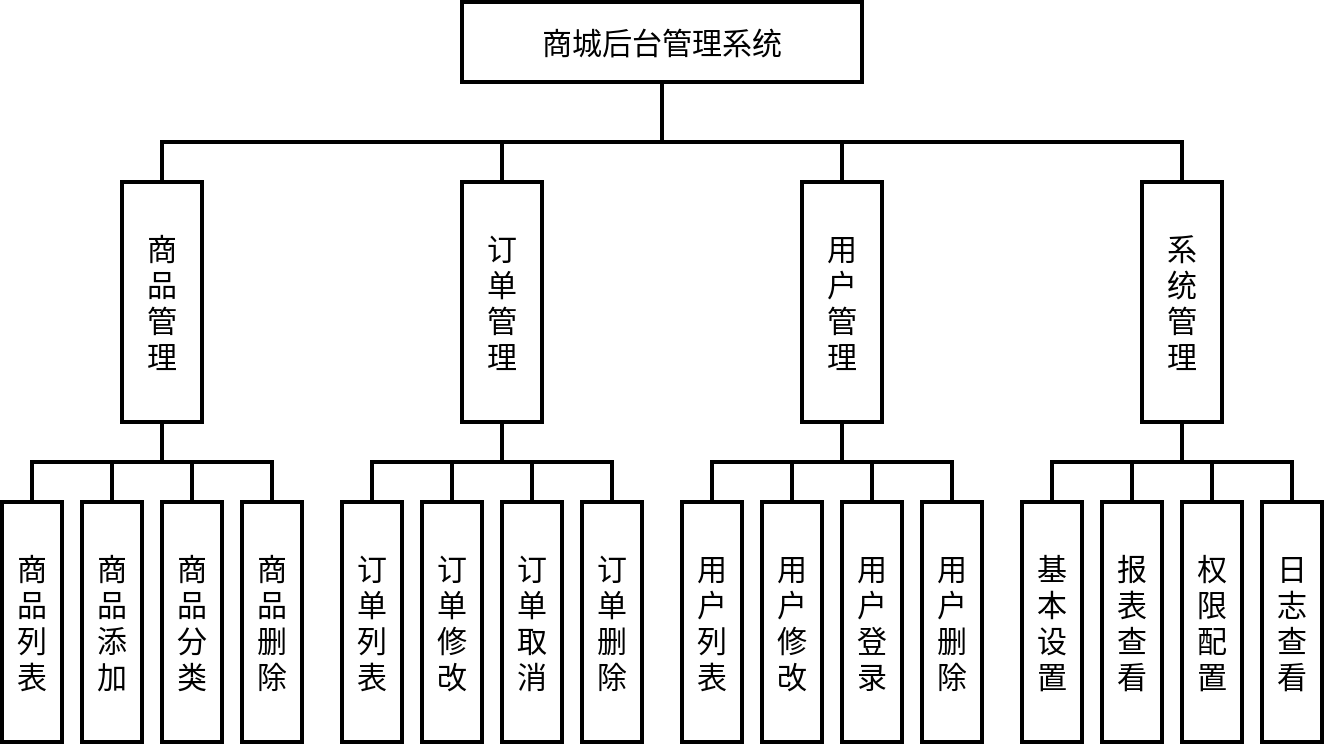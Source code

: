 <mxfile version="14.2.7" type="github">
  <diagram id="9DlxXxS-Yl2vDyM1FH8x" name="第 1 页">
    <mxGraphModel dx="966" dy="589" grid="1" gridSize="10" guides="1" tooltips="1" connect="1" arrows="1" fold="1" page="1" pageScale="1" pageWidth="827" pageHeight="1169" math="0" shadow="0">
      <root>
        <mxCell id="0" />
        <mxCell id="1" parent="0" />
        <mxCell id="U65V9xLkP2mjARDgGnuH-1" value="&lt;font style=&quot;font-size: 15px&quot;&gt;商城后台管理系统&lt;/font&gt;" style="rounded=0;whiteSpace=wrap;html=1;strokeWidth=2;" vertex="1" parent="1">
          <mxGeometry x="270" y="110" width="200" height="40" as="geometry" />
        </mxCell>
        <mxCell id="U65V9xLkP2mjARDgGnuH-2" value="商&lt;br style=&quot;font-size: 15px;&quot;&gt;品&lt;br style=&quot;font-size: 15px;&quot;&gt;管&lt;br style=&quot;font-size: 15px;&quot;&gt;理" style="rounded=0;whiteSpace=wrap;html=1;strokeWidth=2;fontSize=15;" vertex="1" parent="1">
          <mxGeometry x="100" y="200" width="40" height="120" as="geometry" />
        </mxCell>
        <mxCell id="U65V9xLkP2mjARDgGnuH-3" value="订&lt;br&gt;单&lt;br&gt;管&lt;br&gt;理" style="rounded=0;whiteSpace=wrap;html=1;strokeWidth=2;fontSize=15;" vertex="1" parent="1">
          <mxGeometry x="270" y="200" width="40" height="120" as="geometry" />
        </mxCell>
        <mxCell id="U65V9xLkP2mjARDgGnuH-4" value="用&lt;br&gt;户&lt;br&gt;管&lt;br&gt;理" style="rounded=0;whiteSpace=wrap;html=1;strokeWidth=2;fontSize=15;" vertex="1" parent="1">
          <mxGeometry x="440" y="200" width="40" height="120" as="geometry" />
        </mxCell>
        <mxCell id="U65V9xLkP2mjARDgGnuH-5" value="系&lt;br&gt;统&lt;br&gt;管&lt;br&gt;理" style="rounded=0;whiteSpace=wrap;html=1;strokeWidth=2;fontSize=15;" vertex="1" parent="1">
          <mxGeometry x="610" y="200" width="40" height="120" as="geometry" />
        </mxCell>
        <mxCell id="U65V9xLkP2mjARDgGnuH-6" value="" style="endArrow=none;html=1;fontSize=15;strokeWidth=2;rounded=0;exitX=0.5;exitY=0;exitDx=0;exitDy=0;entryX=0.5;entryY=1;entryDx=0;entryDy=0;" edge="1" parent="1" source="U65V9xLkP2mjARDgGnuH-2" target="U65V9xLkP2mjARDgGnuH-1">
          <mxGeometry width="50" height="50" relative="1" as="geometry">
            <mxPoint x="50" y="210" as="sourcePoint" />
            <mxPoint x="100" y="160" as="targetPoint" />
            <Array as="points">
              <mxPoint x="120" y="180" />
              <mxPoint x="370" y="180" />
            </Array>
          </mxGeometry>
        </mxCell>
        <mxCell id="U65V9xLkP2mjARDgGnuH-7" value="" style="endArrow=none;html=1;strokeWidth=2;fontSize=15;exitX=0.5;exitY=0;exitDx=0;exitDy=0;entryX=0.5;entryY=1;entryDx=0;entryDy=0;rounded=0;" edge="1" parent="1" source="U65V9xLkP2mjARDgGnuH-3" target="U65V9xLkP2mjARDgGnuH-1">
          <mxGeometry width="50" height="50" relative="1" as="geometry">
            <mxPoint x="260" y="240" as="sourcePoint" />
            <mxPoint x="310" y="190" as="targetPoint" />
            <Array as="points">
              <mxPoint x="290" y="180" />
              <mxPoint x="370" y="180" />
            </Array>
          </mxGeometry>
        </mxCell>
        <mxCell id="U65V9xLkP2mjARDgGnuH-8" value="" style="endArrow=none;html=1;strokeWidth=2;fontSize=15;exitX=0.5;exitY=0;exitDx=0;exitDy=0;entryX=0.5;entryY=1;entryDx=0;entryDy=0;rounded=0;" edge="1" parent="1" source="U65V9xLkP2mjARDgGnuH-5" target="U65V9xLkP2mjARDgGnuH-1">
          <mxGeometry width="50" height="50" relative="1" as="geometry">
            <mxPoint x="580" y="350" as="sourcePoint" />
            <mxPoint x="630" y="300" as="targetPoint" />
            <Array as="points">
              <mxPoint x="630" y="180" />
              <mxPoint x="370" y="180" />
            </Array>
          </mxGeometry>
        </mxCell>
        <mxCell id="U65V9xLkP2mjARDgGnuH-9" value="" style="endArrow=none;html=1;strokeWidth=2;fontSize=15;exitX=0.5;exitY=0;exitDx=0;exitDy=0;entryX=0.5;entryY=1;entryDx=0;entryDy=0;rounded=0;" edge="1" parent="1" source="U65V9xLkP2mjARDgGnuH-4" target="U65V9xLkP2mjARDgGnuH-1">
          <mxGeometry width="50" height="50" relative="1" as="geometry">
            <mxPoint x="320" y="430" as="sourcePoint" />
            <mxPoint x="370" y="380" as="targetPoint" />
            <Array as="points">
              <mxPoint x="460" y="180" />
              <mxPoint x="370" y="180" />
            </Array>
          </mxGeometry>
        </mxCell>
        <mxCell id="U65V9xLkP2mjARDgGnuH-10" value="商品列表" style="rounded=0;whiteSpace=wrap;html=1;strokeWidth=2;fontSize=15;" vertex="1" parent="1">
          <mxGeometry x="40" y="360" width="30" height="120" as="geometry" />
        </mxCell>
        <mxCell id="U65V9xLkP2mjARDgGnuH-11" value="商品添加" style="rounded=0;whiteSpace=wrap;html=1;strokeWidth=2;fontSize=15;" vertex="1" parent="1">
          <mxGeometry x="80" y="360" width="30" height="120" as="geometry" />
        </mxCell>
        <mxCell id="U65V9xLkP2mjARDgGnuH-12" value="商品删除" style="rounded=0;whiteSpace=wrap;html=1;strokeWidth=2;fontSize=15;" vertex="1" parent="1">
          <mxGeometry x="160" y="360" width="30" height="120" as="geometry" />
        </mxCell>
        <mxCell id="U65V9xLkP2mjARDgGnuH-13" value="商品分类" style="rounded=0;whiteSpace=wrap;html=1;strokeWidth=2;fontSize=15;" vertex="1" parent="1">
          <mxGeometry x="120" y="360" width="30" height="120" as="geometry" />
        </mxCell>
        <mxCell id="U65V9xLkP2mjARDgGnuH-30" value="" style="endArrow=none;html=1;strokeWidth=2;fontSize=15;rounded=0;exitX=0.5;exitY=0;exitDx=0;exitDy=0;entryX=0.5;entryY=1;entryDx=0;entryDy=0;" edge="1" parent="1" source="U65V9xLkP2mjARDgGnuH-10" target="U65V9xLkP2mjARDgGnuH-2">
          <mxGeometry width="50" height="50" relative="1" as="geometry">
            <mxPoint x="220" y="620" as="sourcePoint" />
            <mxPoint x="270" y="570" as="targetPoint" />
            <Array as="points">
              <mxPoint x="55" y="340" />
              <mxPoint x="120" y="340" />
            </Array>
          </mxGeometry>
        </mxCell>
        <mxCell id="U65V9xLkP2mjARDgGnuH-31" value="" style="endArrow=none;html=1;strokeWidth=2;fontSize=15;rounded=0;exitX=0.5;exitY=0;exitDx=0;exitDy=0;entryX=0.5;entryY=1;entryDx=0;entryDy=0;" edge="1" parent="1" source="U65V9xLkP2mjARDgGnuH-11" target="U65V9xLkP2mjARDgGnuH-2">
          <mxGeometry width="50" height="50" relative="1" as="geometry">
            <mxPoint x="230" y="630" as="sourcePoint" />
            <mxPoint x="280" y="580" as="targetPoint" />
            <Array as="points">
              <mxPoint x="95" y="340" />
              <mxPoint x="120" y="340" />
            </Array>
          </mxGeometry>
        </mxCell>
        <mxCell id="U65V9xLkP2mjARDgGnuH-32" value="" style="endArrow=none;html=1;strokeWidth=2;fontSize=15;rounded=0;exitX=0.5;exitY=0;exitDx=0;exitDy=0;entryX=0.5;entryY=1;entryDx=0;entryDy=0;" edge="1" parent="1" source="U65V9xLkP2mjARDgGnuH-13" target="U65V9xLkP2mjARDgGnuH-2">
          <mxGeometry width="50" height="50" relative="1" as="geometry">
            <mxPoint x="240" y="640" as="sourcePoint" />
            <mxPoint x="290" y="590" as="targetPoint" />
            <Array as="points">
              <mxPoint x="135" y="340" />
              <mxPoint x="120" y="340" />
            </Array>
          </mxGeometry>
        </mxCell>
        <mxCell id="U65V9xLkP2mjARDgGnuH-33" value="" style="endArrow=none;html=1;strokeWidth=2;fontSize=15;rounded=0;exitX=0.5;exitY=0;exitDx=0;exitDy=0;entryX=0.5;entryY=1;entryDx=0;entryDy=0;" edge="1" parent="1" source="U65V9xLkP2mjARDgGnuH-12" target="U65V9xLkP2mjARDgGnuH-2">
          <mxGeometry width="50" height="50" relative="1" as="geometry">
            <mxPoint x="250" y="650" as="sourcePoint" />
            <mxPoint x="300" y="600" as="targetPoint" />
            <Array as="points">
              <mxPoint x="175" y="340" />
              <mxPoint x="120" y="340" />
            </Array>
          </mxGeometry>
        </mxCell>
        <mxCell id="U65V9xLkP2mjARDgGnuH-43" value="订单列表" style="rounded=0;whiteSpace=wrap;html=1;strokeWidth=2;fontSize=15;" vertex="1" parent="1">
          <mxGeometry x="210" y="360" width="30" height="120" as="geometry" />
        </mxCell>
        <mxCell id="U65V9xLkP2mjARDgGnuH-44" value="订单修改" style="rounded=0;whiteSpace=wrap;html=1;strokeWidth=2;fontSize=15;" vertex="1" parent="1">
          <mxGeometry x="250" y="360" width="30" height="120" as="geometry" />
        </mxCell>
        <mxCell id="U65V9xLkP2mjARDgGnuH-45" value="订单删除" style="rounded=0;whiteSpace=wrap;html=1;strokeWidth=2;fontSize=15;" vertex="1" parent="1">
          <mxGeometry x="330" y="360" width="30" height="120" as="geometry" />
        </mxCell>
        <mxCell id="U65V9xLkP2mjARDgGnuH-46" value="订单取消" style="rounded=0;whiteSpace=wrap;html=1;strokeWidth=2;fontSize=15;" vertex="1" parent="1">
          <mxGeometry x="290" y="360" width="30" height="120" as="geometry" />
        </mxCell>
        <mxCell id="U65V9xLkP2mjARDgGnuH-47" value="" style="endArrow=none;html=1;strokeWidth=2;fontSize=15;rounded=0;exitX=0.5;exitY=0;exitDx=0;exitDy=0;entryX=0.5;entryY=1;entryDx=0;entryDy=0;" edge="1" source="U65V9xLkP2mjARDgGnuH-43" parent="1">
          <mxGeometry width="50" height="50" relative="1" as="geometry">
            <mxPoint x="390" y="620" as="sourcePoint" />
            <mxPoint x="290" y="320" as="targetPoint" />
            <Array as="points">
              <mxPoint x="225" y="340" />
              <mxPoint x="290" y="340" />
            </Array>
          </mxGeometry>
        </mxCell>
        <mxCell id="U65V9xLkP2mjARDgGnuH-48" value="" style="endArrow=none;html=1;strokeWidth=2;fontSize=15;rounded=0;exitX=0.5;exitY=0;exitDx=0;exitDy=0;entryX=0.5;entryY=1;entryDx=0;entryDy=0;" edge="1" source="U65V9xLkP2mjARDgGnuH-44" parent="1">
          <mxGeometry width="50" height="50" relative="1" as="geometry">
            <mxPoint x="400" y="630" as="sourcePoint" />
            <mxPoint x="290" y="320" as="targetPoint" />
            <Array as="points">
              <mxPoint x="265" y="340" />
              <mxPoint x="290" y="340" />
            </Array>
          </mxGeometry>
        </mxCell>
        <mxCell id="U65V9xLkP2mjARDgGnuH-49" value="" style="endArrow=none;html=1;strokeWidth=2;fontSize=15;rounded=0;exitX=0.5;exitY=0;exitDx=0;exitDy=0;entryX=0.5;entryY=1;entryDx=0;entryDy=0;" edge="1" source="U65V9xLkP2mjARDgGnuH-46" parent="1">
          <mxGeometry width="50" height="50" relative="1" as="geometry">
            <mxPoint x="410" y="640" as="sourcePoint" />
            <mxPoint x="290" y="320" as="targetPoint" />
            <Array as="points">
              <mxPoint x="305" y="340" />
              <mxPoint x="290" y="340" />
            </Array>
          </mxGeometry>
        </mxCell>
        <mxCell id="U65V9xLkP2mjARDgGnuH-50" value="" style="endArrow=none;html=1;strokeWidth=2;fontSize=15;rounded=0;exitX=0.5;exitY=0;exitDx=0;exitDy=0;entryX=0.5;entryY=1;entryDx=0;entryDy=0;" edge="1" source="U65V9xLkP2mjARDgGnuH-45" parent="1">
          <mxGeometry width="50" height="50" relative="1" as="geometry">
            <mxPoint x="420" y="650" as="sourcePoint" />
            <mxPoint x="290" y="320" as="targetPoint" />
            <Array as="points">
              <mxPoint x="345" y="340" />
              <mxPoint x="290" y="340" />
            </Array>
          </mxGeometry>
        </mxCell>
        <mxCell id="U65V9xLkP2mjARDgGnuH-51" value="用户列表" style="rounded=0;whiteSpace=wrap;html=1;strokeWidth=2;fontSize=15;" vertex="1" parent="1">
          <mxGeometry x="380" y="360" width="30" height="120" as="geometry" />
        </mxCell>
        <mxCell id="U65V9xLkP2mjARDgGnuH-52" value="用户修改" style="rounded=0;whiteSpace=wrap;html=1;strokeWidth=2;fontSize=15;" vertex="1" parent="1">
          <mxGeometry x="420" y="360" width="30" height="120" as="geometry" />
        </mxCell>
        <mxCell id="U65V9xLkP2mjARDgGnuH-53" value="用户删除" style="rounded=0;whiteSpace=wrap;html=1;strokeWidth=2;fontSize=15;" vertex="1" parent="1">
          <mxGeometry x="500" y="360" width="30" height="120" as="geometry" />
        </mxCell>
        <mxCell id="U65V9xLkP2mjARDgGnuH-54" value="用户登录" style="rounded=0;whiteSpace=wrap;html=1;strokeWidth=2;fontSize=15;" vertex="1" parent="1">
          <mxGeometry x="460" y="360" width="30" height="120" as="geometry" />
        </mxCell>
        <mxCell id="U65V9xLkP2mjARDgGnuH-55" value="" style="endArrow=none;html=1;strokeWidth=2;fontSize=15;rounded=0;exitX=0.5;exitY=0;exitDx=0;exitDy=0;entryX=0.5;entryY=1;entryDx=0;entryDy=0;" edge="1" source="U65V9xLkP2mjARDgGnuH-51" parent="1">
          <mxGeometry width="50" height="50" relative="1" as="geometry">
            <mxPoint x="560" y="620" as="sourcePoint" />
            <mxPoint x="460" y="320" as="targetPoint" />
            <Array as="points">
              <mxPoint x="395" y="340" />
              <mxPoint x="460" y="340" />
            </Array>
          </mxGeometry>
        </mxCell>
        <mxCell id="U65V9xLkP2mjARDgGnuH-56" value="" style="endArrow=none;html=1;strokeWidth=2;fontSize=15;rounded=0;exitX=0.5;exitY=0;exitDx=0;exitDy=0;entryX=0.5;entryY=1;entryDx=0;entryDy=0;" edge="1" source="U65V9xLkP2mjARDgGnuH-52" parent="1">
          <mxGeometry width="50" height="50" relative="1" as="geometry">
            <mxPoint x="570" y="630" as="sourcePoint" />
            <mxPoint x="460" y="320" as="targetPoint" />
            <Array as="points">
              <mxPoint x="435" y="340" />
              <mxPoint x="460" y="340" />
            </Array>
          </mxGeometry>
        </mxCell>
        <mxCell id="U65V9xLkP2mjARDgGnuH-57" value="" style="endArrow=none;html=1;strokeWidth=2;fontSize=15;rounded=0;exitX=0.5;exitY=0;exitDx=0;exitDy=0;entryX=0.5;entryY=1;entryDx=0;entryDy=0;" edge="1" source="U65V9xLkP2mjARDgGnuH-54" parent="1">
          <mxGeometry width="50" height="50" relative="1" as="geometry">
            <mxPoint x="580" y="640" as="sourcePoint" />
            <mxPoint x="460" y="320" as="targetPoint" />
            <Array as="points">
              <mxPoint x="475" y="340" />
              <mxPoint x="460" y="340" />
            </Array>
          </mxGeometry>
        </mxCell>
        <mxCell id="U65V9xLkP2mjARDgGnuH-58" value="" style="endArrow=none;html=1;strokeWidth=2;fontSize=15;rounded=0;exitX=0.5;exitY=0;exitDx=0;exitDy=0;entryX=0.5;entryY=1;entryDx=0;entryDy=0;" edge="1" source="U65V9xLkP2mjARDgGnuH-53" parent="1">
          <mxGeometry width="50" height="50" relative="1" as="geometry">
            <mxPoint x="590" y="650" as="sourcePoint" />
            <mxPoint x="460" y="320" as="targetPoint" />
            <Array as="points">
              <mxPoint x="515" y="340" />
              <mxPoint x="460" y="340" />
            </Array>
          </mxGeometry>
        </mxCell>
        <mxCell id="U65V9xLkP2mjARDgGnuH-59" value="基本设置" style="rounded=0;whiteSpace=wrap;html=1;strokeWidth=2;fontSize=15;" vertex="1" parent="1">
          <mxGeometry x="550" y="360" width="30" height="120" as="geometry" />
        </mxCell>
        <mxCell id="U65V9xLkP2mjARDgGnuH-60" value="报表查看" style="rounded=0;whiteSpace=wrap;html=1;strokeWidth=2;fontSize=15;" vertex="1" parent="1">
          <mxGeometry x="590" y="360" width="30" height="120" as="geometry" />
        </mxCell>
        <mxCell id="U65V9xLkP2mjARDgGnuH-61" value="日志查看" style="rounded=0;whiteSpace=wrap;html=1;strokeWidth=2;fontSize=15;" vertex="1" parent="1">
          <mxGeometry x="670" y="360" width="30" height="120" as="geometry" />
        </mxCell>
        <mxCell id="U65V9xLkP2mjARDgGnuH-62" value="权限配置" style="rounded=0;whiteSpace=wrap;html=1;strokeWidth=2;fontSize=15;" vertex="1" parent="1">
          <mxGeometry x="630" y="360" width="30" height="120" as="geometry" />
        </mxCell>
        <mxCell id="U65V9xLkP2mjARDgGnuH-63" value="" style="endArrow=none;html=1;strokeWidth=2;fontSize=15;rounded=0;exitX=0.5;exitY=0;exitDx=0;exitDy=0;entryX=0.5;entryY=1;entryDx=0;entryDy=0;" edge="1" source="U65V9xLkP2mjARDgGnuH-59" parent="1">
          <mxGeometry width="50" height="50" relative="1" as="geometry">
            <mxPoint x="730" y="620" as="sourcePoint" />
            <mxPoint x="630" y="320" as="targetPoint" />
            <Array as="points">
              <mxPoint x="565" y="340" />
              <mxPoint x="630" y="340" />
            </Array>
          </mxGeometry>
        </mxCell>
        <mxCell id="U65V9xLkP2mjARDgGnuH-64" value="" style="endArrow=none;html=1;strokeWidth=2;fontSize=15;rounded=0;exitX=0.5;exitY=0;exitDx=0;exitDy=0;entryX=0.5;entryY=1;entryDx=0;entryDy=0;" edge="1" source="U65V9xLkP2mjARDgGnuH-60" parent="1">
          <mxGeometry width="50" height="50" relative="1" as="geometry">
            <mxPoint x="740" y="630" as="sourcePoint" />
            <mxPoint x="630" y="320" as="targetPoint" />
            <Array as="points">
              <mxPoint x="605" y="340" />
              <mxPoint x="630" y="340" />
            </Array>
          </mxGeometry>
        </mxCell>
        <mxCell id="U65V9xLkP2mjARDgGnuH-65" value="" style="endArrow=none;html=1;strokeWidth=2;fontSize=15;rounded=0;exitX=0.5;exitY=0;exitDx=0;exitDy=0;entryX=0.5;entryY=1;entryDx=0;entryDy=0;" edge="1" source="U65V9xLkP2mjARDgGnuH-62" parent="1">
          <mxGeometry width="50" height="50" relative="1" as="geometry">
            <mxPoint x="750" y="640" as="sourcePoint" />
            <mxPoint x="630" y="320" as="targetPoint" />
            <Array as="points">
              <mxPoint x="645" y="340" />
              <mxPoint x="630" y="340" />
            </Array>
          </mxGeometry>
        </mxCell>
        <mxCell id="U65V9xLkP2mjARDgGnuH-66" value="" style="endArrow=none;html=1;strokeWidth=2;fontSize=15;rounded=0;exitX=0.5;exitY=0;exitDx=0;exitDy=0;entryX=0.5;entryY=1;entryDx=0;entryDy=0;" edge="1" source="U65V9xLkP2mjARDgGnuH-61" parent="1">
          <mxGeometry width="50" height="50" relative="1" as="geometry">
            <mxPoint x="760" y="650" as="sourcePoint" />
            <mxPoint x="630" y="320" as="targetPoint" />
            <Array as="points">
              <mxPoint x="685" y="340" />
              <mxPoint x="630" y="340" />
            </Array>
          </mxGeometry>
        </mxCell>
      </root>
    </mxGraphModel>
  </diagram>
</mxfile>

